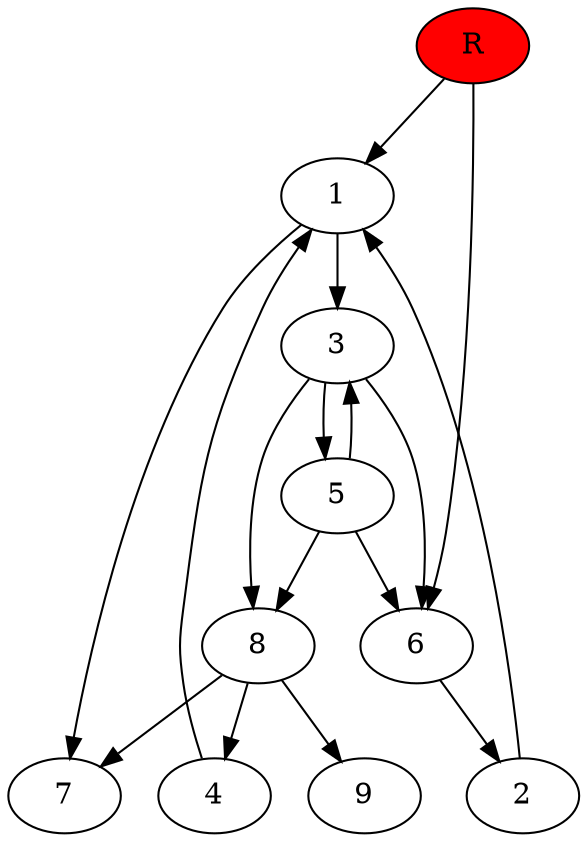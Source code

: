 digraph prb35930 {
	1
	2
	3
	4
	5
	6
	7
	8
	R [fillcolor="#ff0000" style=filled]
	1 -> 3
	1 -> 7
	2 -> 1
	3 -> 5
	3 -> 6
	3 -> 8
	4 -> 1
	5 -> 3
	5 -> 6
	5 -> 8
	6 -> 2
	8 -> 4
	8 -> 7
	8 -> 9
	R -> 1
	R -> 6
}
